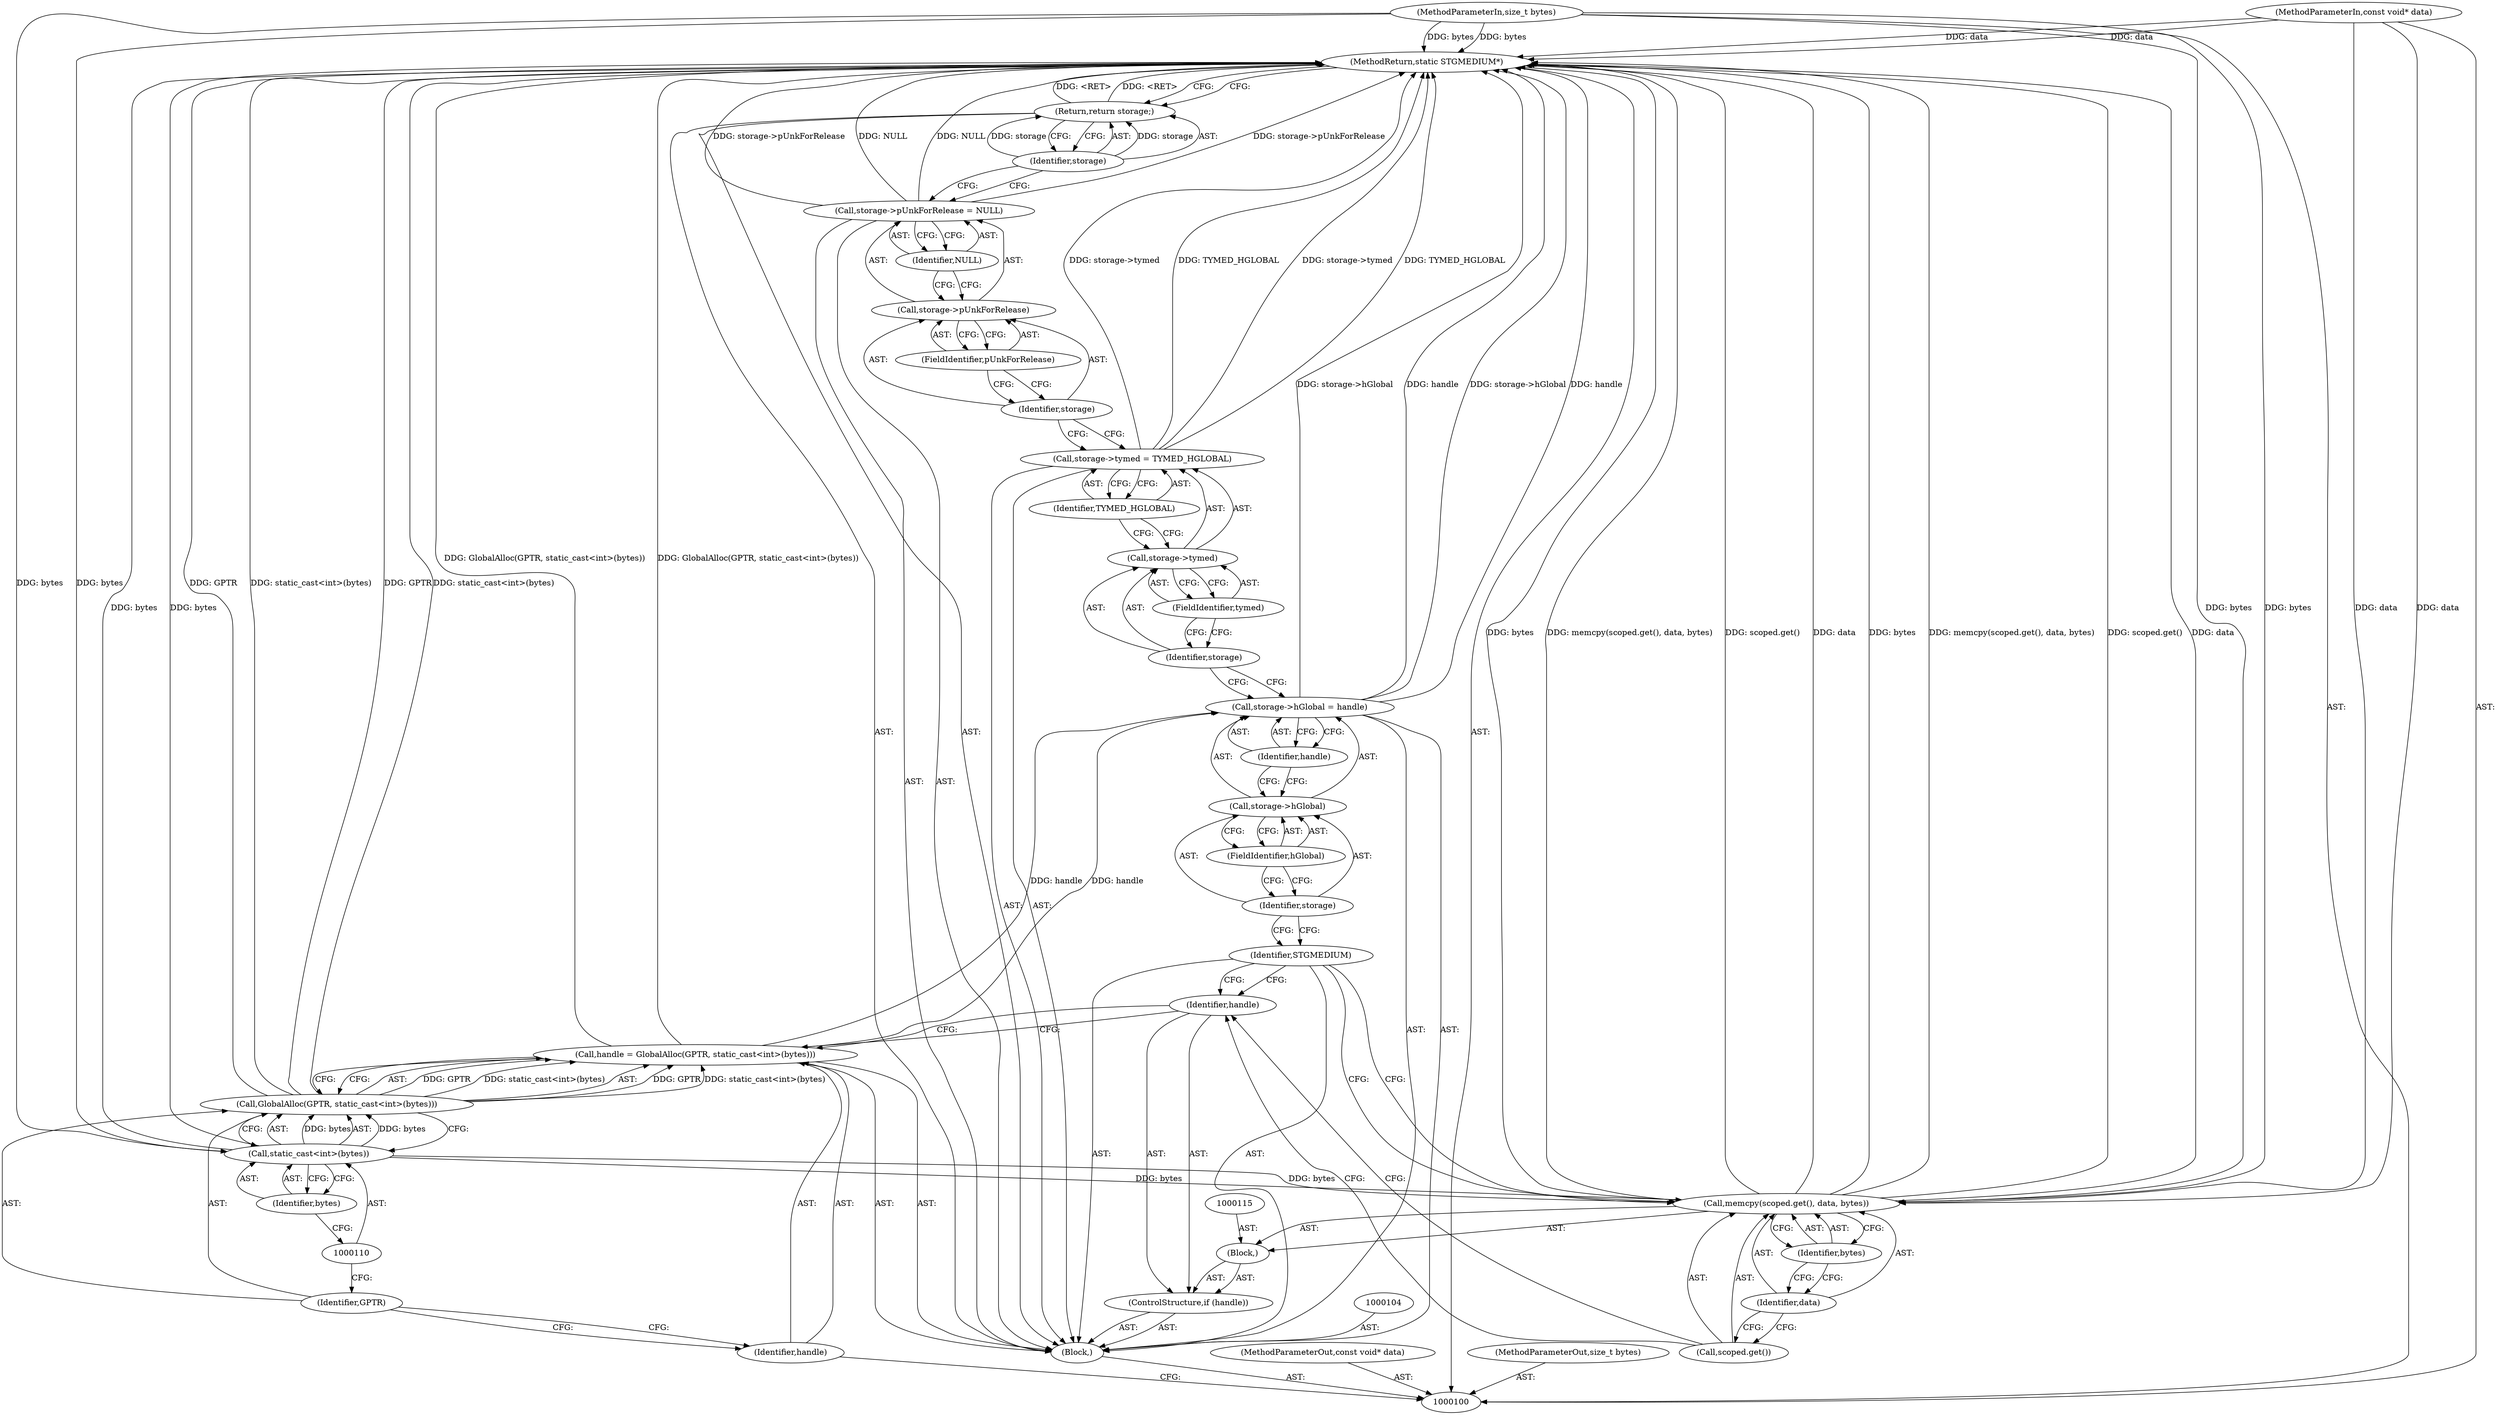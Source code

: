 digraph "0_Chrome_e93dc535728da259ec16d1c3cc393f80b25f64ae_14" {
"1000138" [label="(MethodReturn,static STGMEDIUM*)"];
"1000101" [label="(MethodParameterIn,const void* data)"];
"1000176" [label="(MethodParameterOut,const void* data)"];
"1000102" [label="(MethodParameterIn,size_t bytes)"];
"1000177" [label="(MethodParameterOut,size_t bytes)"];
"1000103" [label="(Block,)"];
"1000129" [label="(FieldIdentifier,tymed)"];
"1000130" [label="(Identifier,TYMED_HGLOBAL)"];
"1000126" [label="(Call,storage->tymed = TYMED_HGLOBAL)"];
"1000127" [label="(Call,storage->tymed)"];
"1000128" [label="(Identifier,storage)"];
"1000134" [label="(FieldIdentifier,pUnkForRelease)"];
"1000131" [label="(Call,storage->pUnkForRelease = NULL)"];
"1000132" [label="(Call,storage->pUnkForRelease)"];
"1000133" [label="(Identifier,storage)"];
"1000135" [label="(Identifier,NULL)"];
"1000136" [label="(Return,return storage;)"];
"1000137" [label="(Identifier,storage)"];
"1000105" [label="(Call,handle = GlobalAlloc(GPTR, static_cast<int>(bytes)))"];
"1000106" [label="(Identifier,handle)"];
"1000107" [label="(Call,GlobalAlloc(GPTR, static_cast<int>(bytes)))"];
"1000108" [label="(Identifier,GPTR)"];
"1000109" [label="(Call,static_cast<int>(bytes))"];
"1000111" [label="(Identifier,bytes)"];
"1000112" [label="(ControlStructure,if (handle))"];
"1000113" [label="(Identifier,handle)"];
"1000114" [label="(Block,)"];
"1000117" [label="(Call,scoped.get())"];
"1000118" [label="(Identifier,data)"];
"1000119" [label="(Identifier,bytes)"];
"1000116" [label="(Call,memcpy(scoped.get(), data, bytes))"];
"1000120" [label="(Identifier,STGMEDIUM)"];
"1000124" [label="(FieldIdentifier,hGlobal)"];
"1000121" [label="(Call,storage->hGlobal = handle)"];
"1000122" [label="(Call,storage->hGlobal)"];
"1000123" [label="(Identifier,storage)"];
"1000125" [label="(Identifier,handle)"];
"1000138" -> "1000100"  [label="AST: "];
"1000138" -> "1000136"  [label="CFG: "];
"1000136" -> "1000138"  [label="DDG: <RET>"];
"1000116" -> "1000138"  [label="DDG: scoped.get()"];
"1000116" -> "1000138"  [label="DDG: data"];
"1000116" -> "1000138"  [label="DDG: bytes"];
"1000116" -> "1000138"  [label="DDG: memcpy(scoped.get(), data, bytes)"];
"1000121" -> "1000138"  [label="DDG: handle"];
"1000121" -> "1000138"  [label="DDG: storage->hGlobal"];
"1000107" -> "1000138"  [label="DDG: GPTR"];
"1000107" -> "1000138"  [label="DDG: static_cast<int>(bytes)"];
"1000105" -> "1000138"  [label="DDG: GlobalAlloc(GPTR, static_cast<int>(bytes))"];
"1000131" -> "1000138"  [label="DDG: storage->pUnkForRelease"];
"1000131" -> "1000138"  [label="DDG: NULL"];
"1000126" -> "1000138"  [label="DDG: storage->tymed"];
"1000126" -> "1000138"  [label="DDG: TYMED_HGLOBAL"];
"1000102" -> "1000138"  [label="DDG: bytes"];
"1000101" -> "1000138"  [label="DDG: data"];
"1000109" -> "1000138"  [label="DDG: bytes"];
"1000101" -> "1000100"  [label="AST: "];
"1000101" -> "1000138"  [label="DDG: data"];
"1000101" -> "1000116"  [label="DDG: data"];
"1000176" -> "1000100"  [label="AST: "];
"1000102" -> "1000100"  [label="AST: "];
"1000102" -> "1000138"  [label="DDG: bytes"];
"1000102" -> "1000109"  [label="DDG: bytes"];
"1000102" -> "1000116"  [label="DDG: bytes"];
"1000177" -> "1000100"  [label="AST: "];
"1000103" -> "1000100"  [label="AST: "];
"1000104" -> "1000103"  [label="AST: "];
"1000105" -> "1000103"  [label="AST: "];
"1000112" -> "1000103"  [label="AST: "];
"1000120" -> "1000103"  [label="AST: "];
"1000121" -> "1000103"  [label="AST: "];
"1000126" -> "1000103"  [label="AST: "];
"1000131" -> "1000103"  [label="AST: "];
"1000136" -> "1000103"  [label="AST: "];
"1000129" -> "1000127"  [label="AST: "];
"1000129" -> "1000128"  [label="CFG: "];
"1000127" -> "1000129"  [label="CFG: "];
"1000130" -> "1000126"  [label="AST: "];
"1000130" -> "1000127"  [label="CFG: "];
"1000126" -> "1000130"  [label="CFG: "];
"1000126" -> "1000103"  [label="AST: "];
"1000126" -> "1000130"  [label="CFG: "];
"1000127" -> "1000126"  [label="AST: "];
"1000130" -> "1000126"  [label="AST: "];
"1000133" -> "1000126"  [label="CFG: "];
"1000126" -> "1000138"  [label="DDG: storage->tymed"];
"1000126" -> "1000138"  [label="DDG: TYMED_HGLOBAL"];
"1000127" -> "1000126"  [label="AST: "];
"1000127" -> "1000129"  [label="CFG: "];
"1000128" -> "1000127"  [label="AST: "];
"1000129" -> "1000127"  [label="AST: "];
"1000130" -> "1000127"  [label="CFG: "];
"1000128" -> "1000127"  [label="AST: "];
"1000128" -> "1000121"  [label="CFG: "];
"1000129" -> "1000128"  [label="CFG: "];
"1000134" -> "1000132"  [label="AST: "];
"1000134" -> "1000133"  [label="CFG: "];
"1000132" -> "1000134"  [label="CFG: "];
"1000131" -> "1000103"  [label="AST: "];
"1000131" -> "1000135"  [label="CFG: "];
"1000132" -> "1000131"  [label="AST: "];
"1000135" -> "1000131"  [label="AST: "];
"1000137" -> "1000131"  [label="CFG: "];
"1000131" -> "1000138"  [label="DDG: storage->pUnkForRelease"];
"1000131" -> "1000138"  [label="DDG: NULL"];
"1000132" -> "1000131"  [label="AST: "];
"1000132" -> "1000134"  [label="CFG: "];
"1000133" -> "1000132"  [label="AST: "];
"1000134" -> "1000132"  [label="AST: "];
"1000135" -> "1000132"  [label="CFG: "];
"1000133" -> "1000132"  [label="AST: "];
"1000133" -> "1000126"  [label="CFG: "];
"1000134" -> "1000133"  [label="CFG: "];
"1000135" -> "1000131"  [label="AST: "];
"1000135" -> "1000132"  [label="CFG: "];
"1000131" -> "1000135"  [label="CFG: "];
"1000136" -> "1000103"  [label="AST: "];
"1000136" -> "1000137"  [label="CFG: "];
"1000137" -> "1000136"  [label="AST: "];
"1000138" -> "1000136"  [label="CFG: "];
"1000136" -> "1000138"  [label="DDG: <RET>"];
"1000137" -> "1000136"  [label="DDG: storage"];
"1000137" -> "1000136"  [label="AST: "];
"1000137" -> "1000131"  [label="CFG: "];
"1000136" -> "1000137"  [label="CFG: "];
"1000137" -> "1000136"  [label="DDG: storage"];
"1000105" -> "1000103"  [label="AST: "];
"1000105" -> "1000107"  [label="CFG: "];
"1000106" -> "1000105"  [label="AST: "];
"1000107" -> "1000105"  [label="AST: "];
"1000113" -> "1000105"  [label="CFG: "];
"1000105" -> "1000138"  [label="DDG: GlobalAlloc(GPTR, static_cast<int>(bytes))"];
"1000107" -> "1000105"  [label="DDG: GPTR"];
"1000107" -> "1000105"  [label="DDG: static_cast<int>(bytes)"];
"1000105" -> "1000121"  [label="DDG: handle"];
"1000106" -> "1000105"  [label="AST: "];
"1000106" -> "1000100"  [label="CFG: "];
"1000108" -> "1000106"  [label="CFG: "];
"1000107" -> "1000105"  [label="AST: "];
"1000107" -> "1000109"  [label="CFG: "];
"1000108" -> "1000107"  [label="AST: "];
"1000109" -> "1000107"  [label="AST: "];
"1000105" -> "1000107"  [label="CFG: "];
"1000107" -> "1000138"  [label="DDG: GPTR"];
"1000107" -> "1000138"  [label="DDG: static_cast<int>(bytes)"];
"1000107" -> "1000105"  [label="DDG: GPTR"];
"1000107" -> "1000105"  [label="DDG: static_cast<int>(bytes)"];
"1000109" -> "1000107"  [label="DDG: bytes"];
"1000108" -> "1000107"  [label="AST: "];
"1000108" -> "1000106"  [label="CFG: "];
"1000110" -> "1000108"  [label="CFG: "];
"1000109" -> "1000107"  [label="AST: "];
"1000109" -> "1000111"  [label="CFG: "];
"1000110" -> "1000109"  [label="AST: "];
"1000111" -> "1000109"  [label="AST: "];
"1000107" -> "1000109"  [label="CFG: "];
"1000109" -> "1000138"  [label="DDG: bytes"];
"1000109" -> "1000107"  [label="DDG: bytes"];
"1000102" -> "1000109"  [label="DDG: bytes"];
"1000109" -> "1000116"  [label="DDG: bytes"];
"1000111" -> "1000109"  [label="AST: "];
"1000111" -> "1000110"  [label="CFG: "];
"1000109" -> "1000111"  [label="CFG: "];
"1000112" -> "1000103"  [label="AST: "];
"1000113" -> "1000112"  [label="AST: "];
"1000114" -> "1000112"  [label="AST: "];
"1000113" -> "1000112"  [label="AST: "];
"1000113" -> "1000105"  [label="CFG: "];
"1000117" -> "1000113"  [label="CFG: "];
"1000120" -> "1000113"  [label="CFG: "];
"1000114" -> "1000112"  [label="AST: "];
"1000115" -> "1000114"  [label="AST: "];
"1000116" -> "1000114"  [label="AST: "];
"1000117" -> "1000116"  [label="AST: "];
"1000117" -> "1000113"  [label="CFG: "];
"1000118" -> "1000117"  [label="CFG: "];
"1000118" -> "1000116"  [label="AST: "];
"1000118" -> "1000117"  [label="CFG: "];
"1000119" -> "1000118"  [label="CFG: "];
"1000119" -> "1000116"  [label="AST: "];
"1000119" -> "1000118"  [label="CFG: "];
"1000116" -> "1000119"  [label="CFG: "];
"1000116" -> "1000114"  [label="AST: "];
"1000116" -> "1000119"  [label="CFG: "];
"1000117" -> "1000116"  [label="AST: "];
"1000118" -> "1000116"  [label="AST: "];
"1000119" -> "1000116"  [label="AST: "];
"1000120" -> "1000116"  [label="CFG: "];
"1000116" -> "1000138"  [label="DDG: scoped.get()"];
"1000116" -> "1000138"  [label="DDG: data"];
"1000116" -> "1000138"  [label="DDG: bytes"];
"1000116" -> "1000138"  [label="DDG: memcpy(scoped.get(), data, bytes)"];
"1000101" -> "1000116"  [label="DDG: data"];
"1000109" -> "1000116"  [label="DDG: bytes"];
"1000102" -> "1000116"  [label="DDG: bytes"];
"1000120" -> "1000103"  [label="AST: "];
"1000120" -> "1000116"  [label="CFG: "];
"1000120" -> "1000113"  [label="CFG: "];
"1000123" -> "1000120"  [label="CFG: "];
"1000124" -> "1000122"  [label="AST: "];
"1000124" -> "1000123"  [label="CFG: "];
"1000122" -> "1000124"  [label="CFG: "];
"1000121" -> "1000103"  [label="AST: "];
"1000121" -> "1000125"  [label="CFG: "];
"1000122" -> "1000121"  [label="AST: "];
"1000125" -> "1000121"  [label="AST: "];
"1000128" -> "1000121"  [label="CFG: "];
"1000121" -> "1000138"  [label="DDG: handle"];
"1000121" -> "1000138"  [label="DDG: storage->hGlobal"];
"1000105" -> "1000121"  [label="DDG: handle"];
"1000122" -> "1000121"  [label="AST: "];
"1000122" -> "1000124"  [label="CFG: "];
"1000123" -> "1000122"  [label="AST: "];
"1000124" -> "1000122"  [label="AST: "];
"1000125" -> "1000122"  [label="CFG: "];
"1000123" -> "1000122"  [label="AST: "];
"1000123" -> "1000120"  [label="CFG: "];
"1000124" -> "1000123"  [label="CFG: "];
"1000125" -> "1000121"  [label="AST: "];
"1000125" -> "1000122"  [label="CFG: "];
"1000121" -> "1000125"  [label="CFG: "];
}
